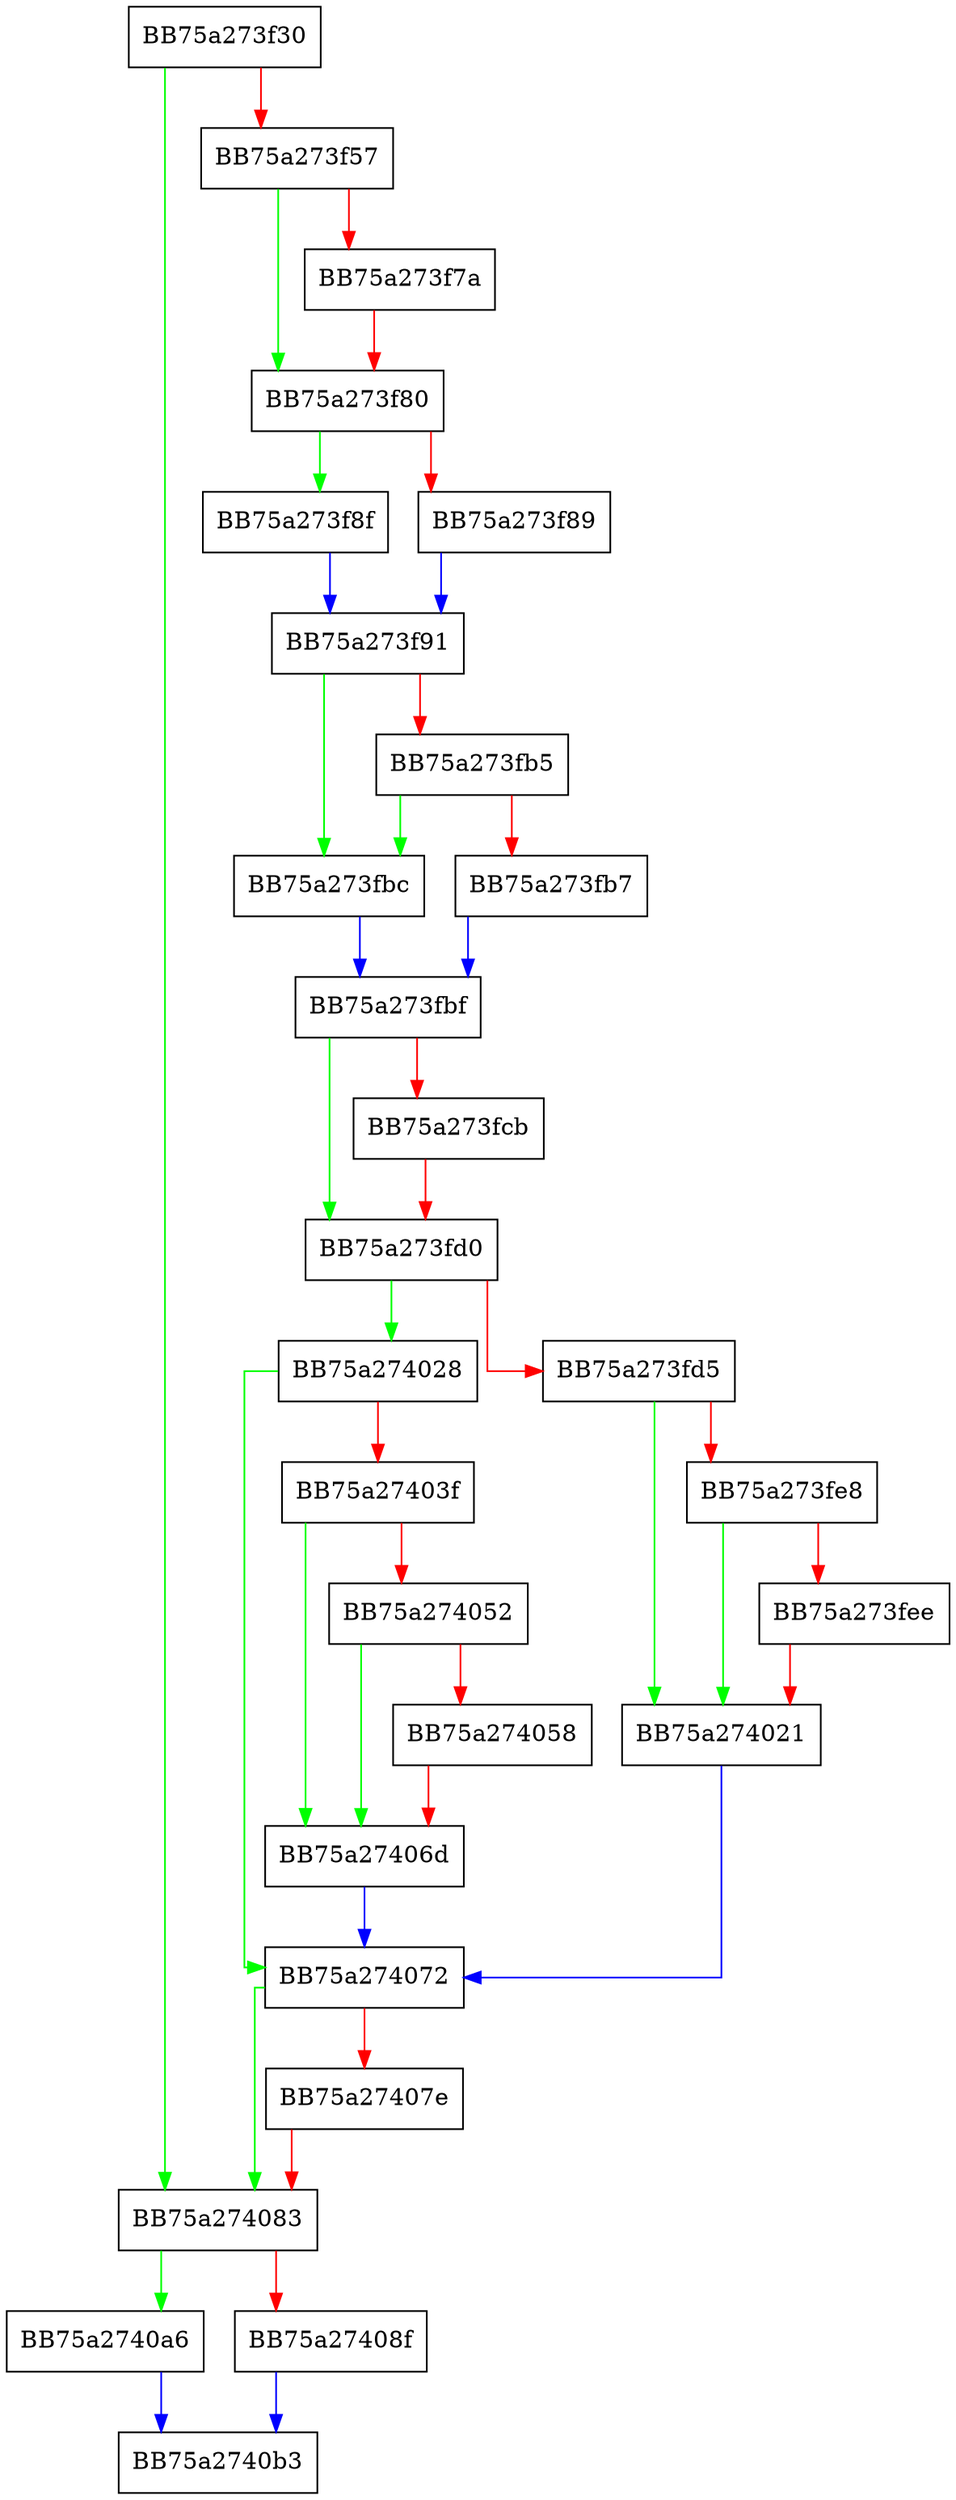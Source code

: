 digraph UpdateIndexes {
  node [shape="box"];
  graph [splines=ortho];
  BB75a273f30 -> BB75a274083 [color="green"];
  BB75a273f30 -> BB75a273f57 [color="red"];
  BB75a273f57 -> BB75a273f80 [color="green"];
  BB75a273f57 -> BB75a273f7a [color="red"];
  BB75a273f7a -> BB75a273f80 [color="red"];
  BB75a273f80 -> BB75a273f8f [color="green"];
  BB75a273f80 -> BB75a273f89 [color="red"];
  BB75a273f89 -> BB75a273f91 [color="blue"];
  BB75a273f8f -> BB75a273f91 [color="blue"];
  BB75a273f91 -> BB75a273fbc [color="green"];
  BB75a273f91 -> BB75a273fb5 [color="red"];
  BB75a273fb5 -> BB75a273fbc [color="green"];
  BB75a273fb5 -> BB75a273fb7 [color="red"];
  BB75a273fb7 -> BB75a273fbf [color="blue"];
  BB75a273fbc -> BB75a273fbf [color="blue"];
  BB75a273fbf -> BB75a273fd0 [color="green"];
  BB75a273fbf -> BB75a273fcb [color="red"];
  BB75a273fcb -> BB75a273fd0 [color="red"];
  BB75a273fd0 -> BB75a274028 [color="green"];
  BB75a273fd0 -> BB75a273fd5 [color="red"];
  BB75a273fd5 -> BB75a274021 [color="green"];
  BB75a273fd5 -> BB75a273fe8 [color="red"];
  BB75a273fe8 -> BB75a274021 [color="green"];
  BB75a273fe8 -> BB75a273fee [color="red"];
  BB75a273fee -> BB75a274021 [color="red"];
  BB75a274021 -> BB75a274072 [color="blue"];
  BB75a274028 -> BB75a274072 [color="green"];
  BB75a274028 -> BB75a27403f [color="red"];
  BB75a27403f -> BB75a27406d [color="green"];
  BB75a27403f -> BB75a274052 [color="red"];
  BB75a274052 -> BB75a27406d [color="green"];
  BB75a274052 -> BB75a274058 [color="red"];
  BB75a274058 -> BB75a27406d [color="red"];
  BB75a27406d -> BB75a274072 [color="blue"];
  BB75a274072 -> BB75a274083 [color="green"];
  BB75a274072 -> BB75a27407e [color="red"];
  BB75a27407e -> BB75a274083 [color="red"];
  BB75a274083 -> BB75a2740a6 [color="green"];
  BB75a274083 -> BB75a27408f [color="red"];
  BB75a27408f -> BB75a2740b3 [color="blue"];
  BB75a2740a6 -> BB75a2740b3 [color="blue"];
}